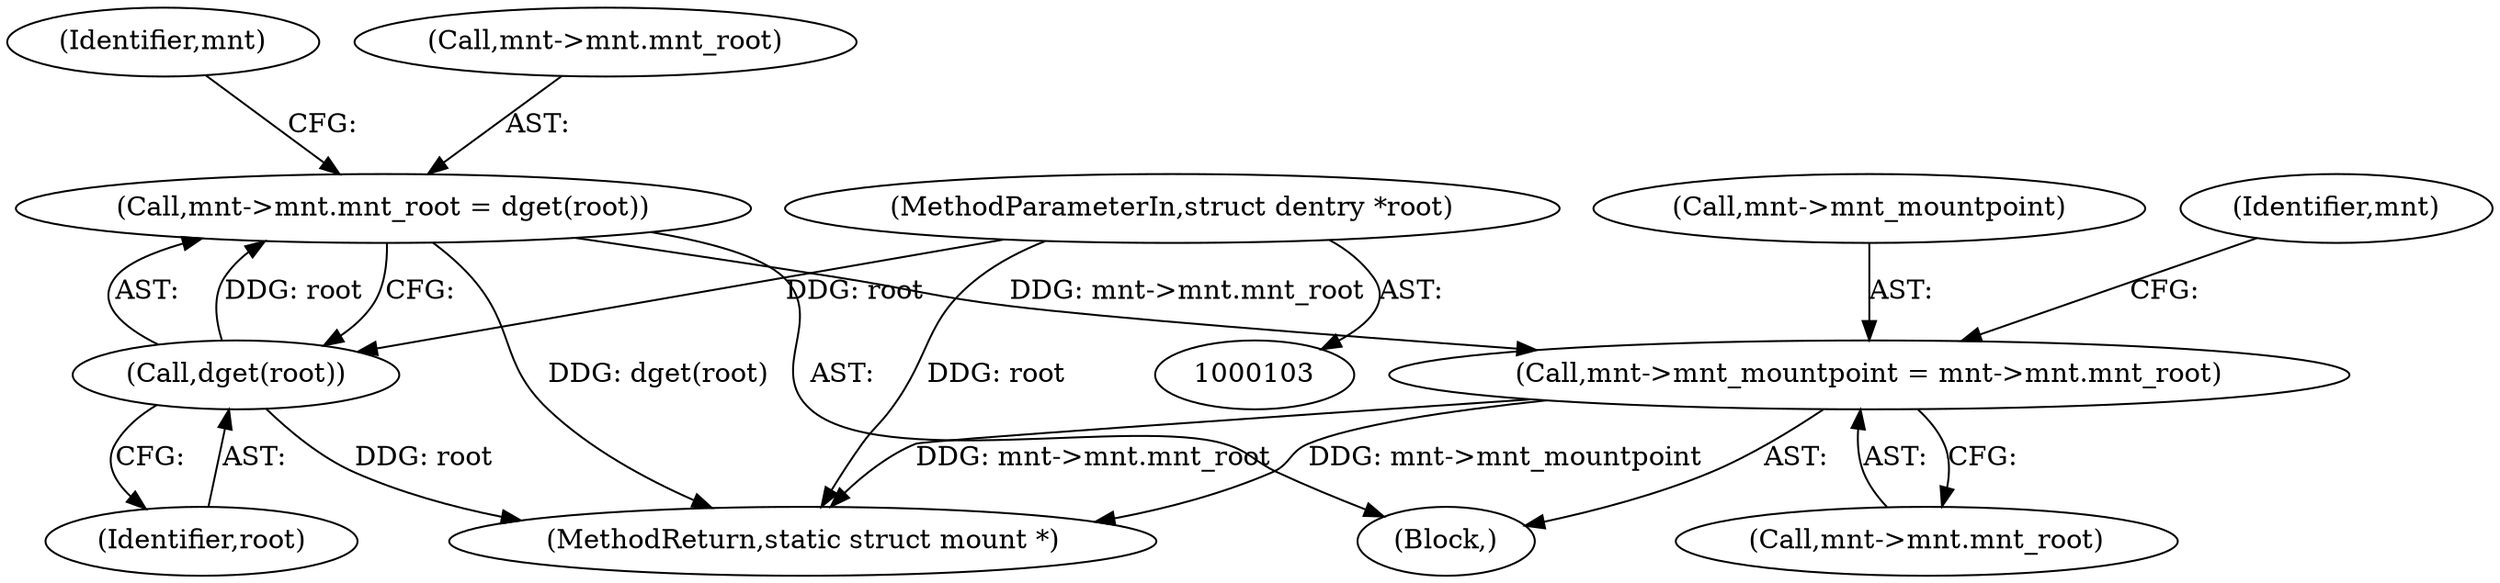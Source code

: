 digraph "0_linux_132c94e31b8bca8ea921f9f96a57d684fa4ae0a9@pointer" {
"1000213" [label="(Call,mnt->mnt.mnt_root = dget(root))"];
"1000219" [label="(Call,dget(root))"];
"1000105" [label="(MethodParameterIn,struct dentry *root)"];
"1000221" [label="(Call,mnt->mnt_mountpoint = mnt->mnt.mnt_root)"];
"1000220" [label="(Identifier,root)"];
"1000213" [label="(Call,mnt->mnt.mnt_root = dget(root))"];
"1000232" [label="(Identifier,mnt)"];
"1000219" [label="(Call,dget(root))"];
"1000355" [label="(MethodReturn,static struct mount *)"];
"1000223" [label="(Identifier,mnt)"];
"1000214" [label="(Call,mnt->mnt.mnt_root)"];
"1000105" [label="(MethodParameterIn,struct dentry *root)"];
"1000221" [label="(Call,mnt->mnt_mountpoint = mnt->mnt.mnt_root)"];
"1000107" [label="(Block,)"];
"1000225" [label="(Call,mnt->mnt.mnt_root)"];
"1000222" [label="(Call,mnt->mnt_mountpoint)"];
"1000213" -> "1000107"  [label="AST: "];
"1000213" -> "1000219"  [label="CFG: "];
"1000214" -> "1000213"  [label="AST: "];
"1000219" -> "1000213"  [label="AST: "];
"1000223" -> "1000213"  [label="CFG: "];
"1000213" -> "1000355"  [label="DDG: dget(root)"];
"1000219" -> "1000213"  [label="DDG: root"];
"1000213" -> "1000221"  [label="DDG: mnt->mnt.mnt_root"];
"1000219" -> "1000220"  [label="CFG: "];
"1000220" -> "1000219"  [label="AST: "];
"1000219" -> "1000355"  [label="DDG: root"];
"1000105" -> "1000219"  [label="DDG: root"];
"1000105" -> "1000103"  [label="AST: "];
"1000105" -> "1000355"  [label="DDG: root"];
"1000221" -> "1000107"  [label="AST: "];
"1000221" -> "1000225"  [label="CFG: "];
"1000222" -> "1000221"  [label="AST: "];
"1000225" -> "1000221"  [label="AST: "];
"1000232" -> "1000221"  [label="CFG: "];
"1000221" -> "1000355"  [label="DDG: mnt->mnt.mnt_root"];
"1000221" -> "1000355"  [label="DDG: mnt->mnt_mountpoint"];
}
